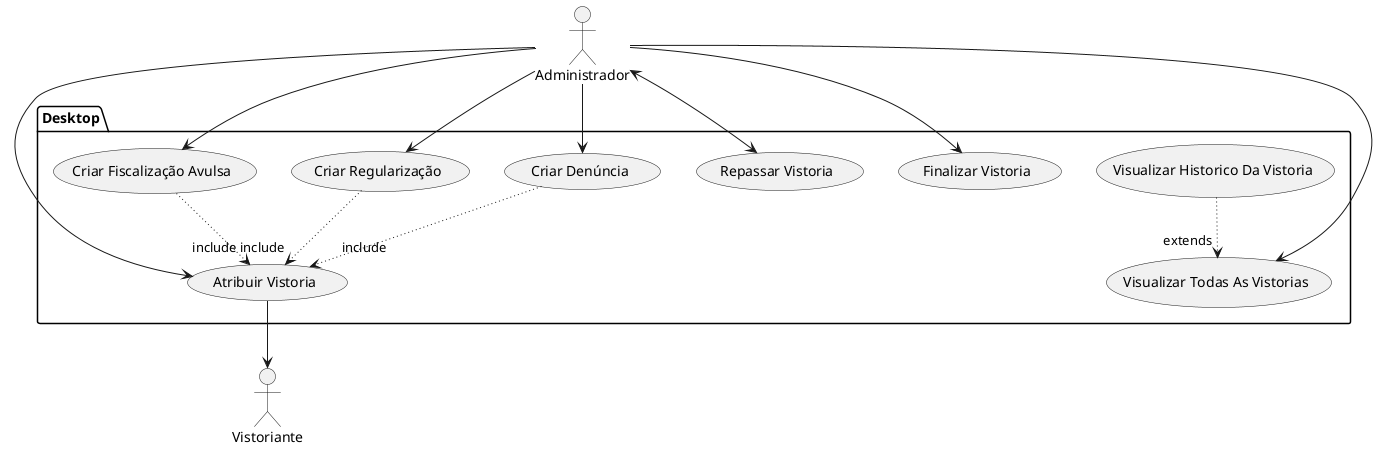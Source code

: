 @startuml bombeiros

actor Administrador
actor Vistoriante

package Desktop {
    usecase AtribuirVistoria as "Atribuir Vistoria"
    Administrador --> AtribuirVistoria
    AtribuirVistoria --> Vistoriante

    usecase FinalizarVistoria as "Finalizar Vistoria"
    Administrador --> FinalizarVistoria

    usecase RepassarVistoria as "Repassar Vistoria"
    Administrador <--> RepassarVistoria

    usecase CriarRegularizacao as "Criar Regularização"
    Administrador --> CriarRegularizacao
    CriarRegularizacao ~~> "include" AtribuirVistoria

    usecase CriarDenuncia as "Criar Denúncia"
    Administrador --> CriarDenuncia
    CriarDenuncia ~~> "include" AtribuirVistoria

    usecase CriarFiscalizacaoAvulsa as "Criar Fiscalização Avulsa"
    Administrador --> CriarFiscalizacaoAvulsa
    CriarFiscalizacaoAvulsa ~~> "include" AtribuirVistoria

    usecase VisualizarTodasAsVistorias as "Visualizar Todas As Vistorias"
    Administrador --> VisualizarTodasAsVistorias

    usecase VisualizarHistoricoDaVistoria as "Visualizar Historico Da Vistoria"
    VisualizarHistoricoDaVistoria ~~> "extends" VisualizarTodasAsVistorias
}

@enduml
